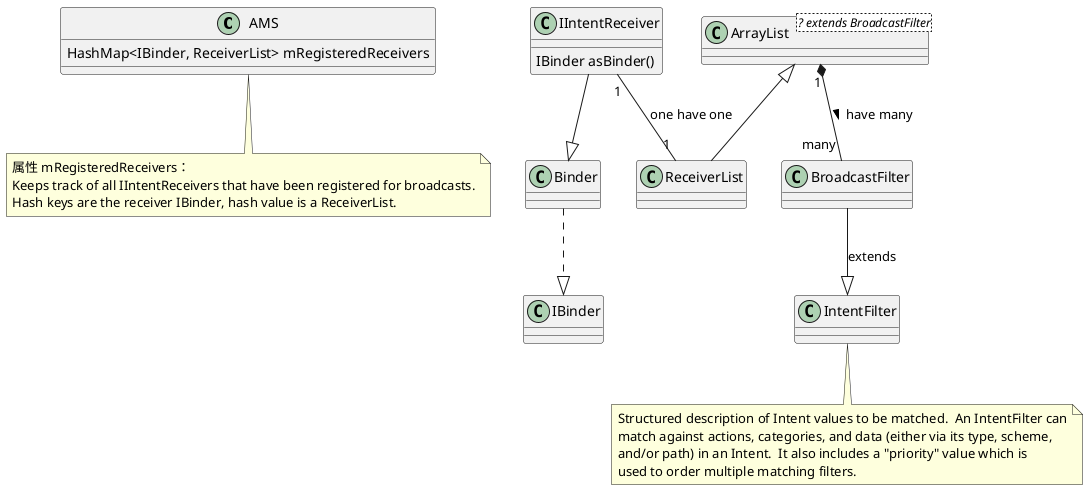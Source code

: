 @startuml

class AMS{
{field} HashMap<IBinder, ReceiverList> mRegisteredReceivers
}

note bottom of AMS
属性 mRegisteredReceivers：
Keeps track of all IIntentReceivers that have been registered for broadcasts.
Hash keys are the receiver IBinder, hash value is a ReceiverList.
end note

IIntentReceiver "1" -- "1" ReceiverList : one have one
class IIntentReceiver{
   IBinder asBinder()
}
IIntentReceiver --|> Binder
Binder ..|> IBinder

ArrayList <|-- ReceiverList

class ArrayList<? extends BroadcastFilter>{
}

ArrayList "1" *-- "many" BroadcastFilter : have many >

BroadcastFilter --|> IntentFilter : extends

note bottom of IntentFilter
Structured description of Intent values to be matched.  An IntentFilter can
match against actions, categories, and data (either via its type, scheme,
and/or path) in an Intent.  It also includes a "priority" value which is
used to order multiple matching filters.
end note



'添加进去的主要代码：
 '1.ReceiverList rl = mRegisteredReceivers.get(receiver.asBinder());
 'ReceiverList类的定义如下,
 '"final class ReceiverList extends ArrayList<BroadcastFilter>"
 '里面的数据类型BroadcastFilter，定义如下，
 '"final class BroadcastFilter extends IntentFilter",
 '即BroadcastFilter 就是 IntentFilter。
 '
 'mRegisteredReceivers
 'key为 IIntentReceiver对应的Binder，
 'value为 对应的ReceiverList。
 '
 '2.rl.app.receivers.add(rl);
 '
 '3.mRegisteredReceivers.put(receiver.asBinder(), rl);
 '
 '4.BroadcastFilter bf = new BroadcastFilter(filter, rl, callerPackage,
 '                      permission, callingUid, userId, instantApp, visibleToInstantApps);
 '5.mReceiverResolver.addFilter(bf);'

@enduml